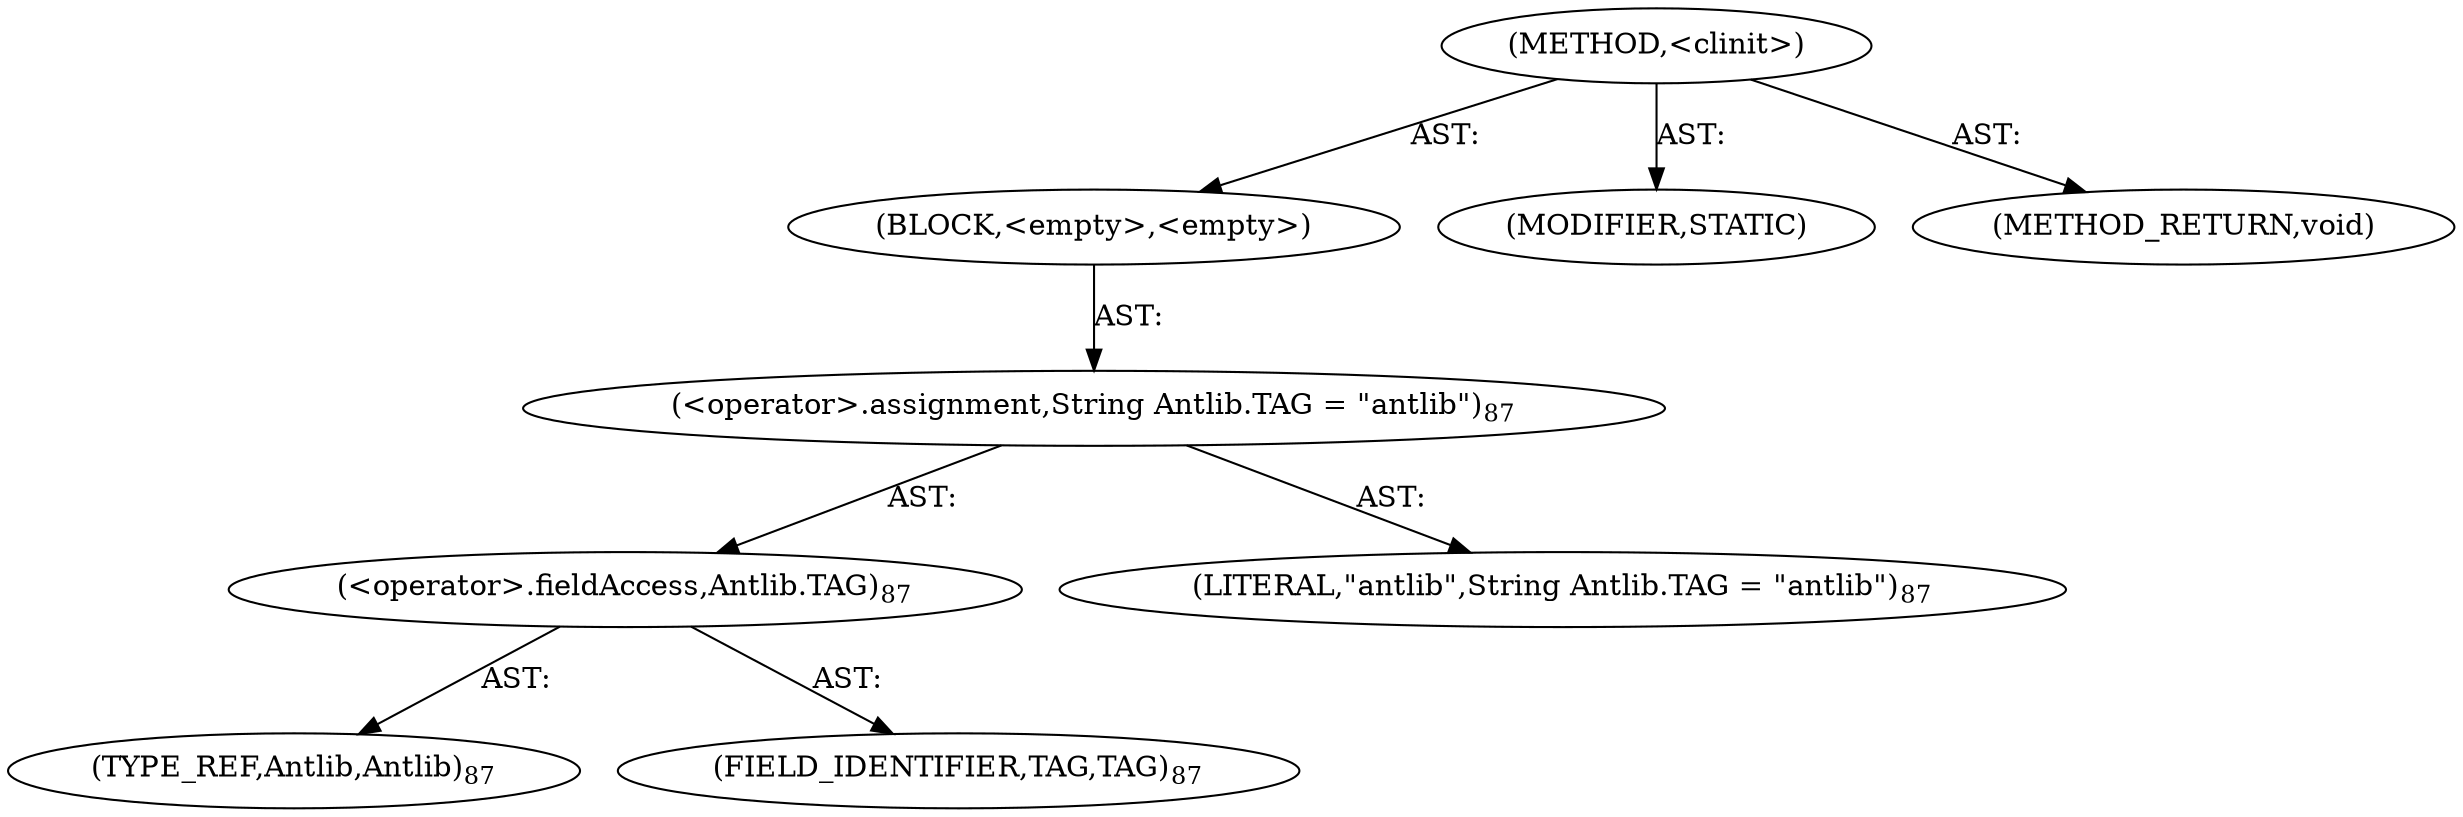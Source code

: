 digraph "&lt;clinit&gt;" {  
"111669149703" [label = <(METHOD,&lt;clinit&gt;)> ]
"25769803795" [label = <(BLOCK,&lt;empty&gt;,&lt;empty&gt;)> ]
"30064771164" [label = <(&lt;operator&gt;.assignment,String Antlib.TAG = &quot;antlib&quot;)<SUB>87</SUB>> ]
"30064771165" [label = <(&lt;operator&gt;.fieldAccess,Antlib.TAG)<SUB>87</SUB>> ]
"180388626437" [label = <(TYPE_REF,Antlib,Antlib)<SUB>87</SUB>> ]
"55834574862" [label = <(FIELD_IDENTIFIER,TAG,TAG)<SUB>87</SUB>> ]
"90194313226" [label = <(LITERAL,&quot;antlib&quot;,String Antlib.TAG = &quot;antlib&quot;)<SUB>87</SUB>> ]
"133143986195" [label = <(MODIFIER,STATIC)> ]
"128849018887" [label = <(METHOD_RETURN,void)> ]
  "111669149703" -> "25769803795"  [ label = "AST: "] 
  "111669149703" -> "133143986195"  [ label = "AST: "] 
  "111669149703" -> "128849018887"  [ label = "AST: "] 
  "25769803795" -> "30064771164"  [ label = "AST: "] 
  "30064771164" -> "30064771165"  [ label = "AST: "] 
  "30064771164" -> "90194313226"  [ label = "AST: "] 
  "30064771165" -> "180388626437"  [ label = "AST: "] 
  "30064771165" -> "55834574862"  [ label = "AST: "] 
}
